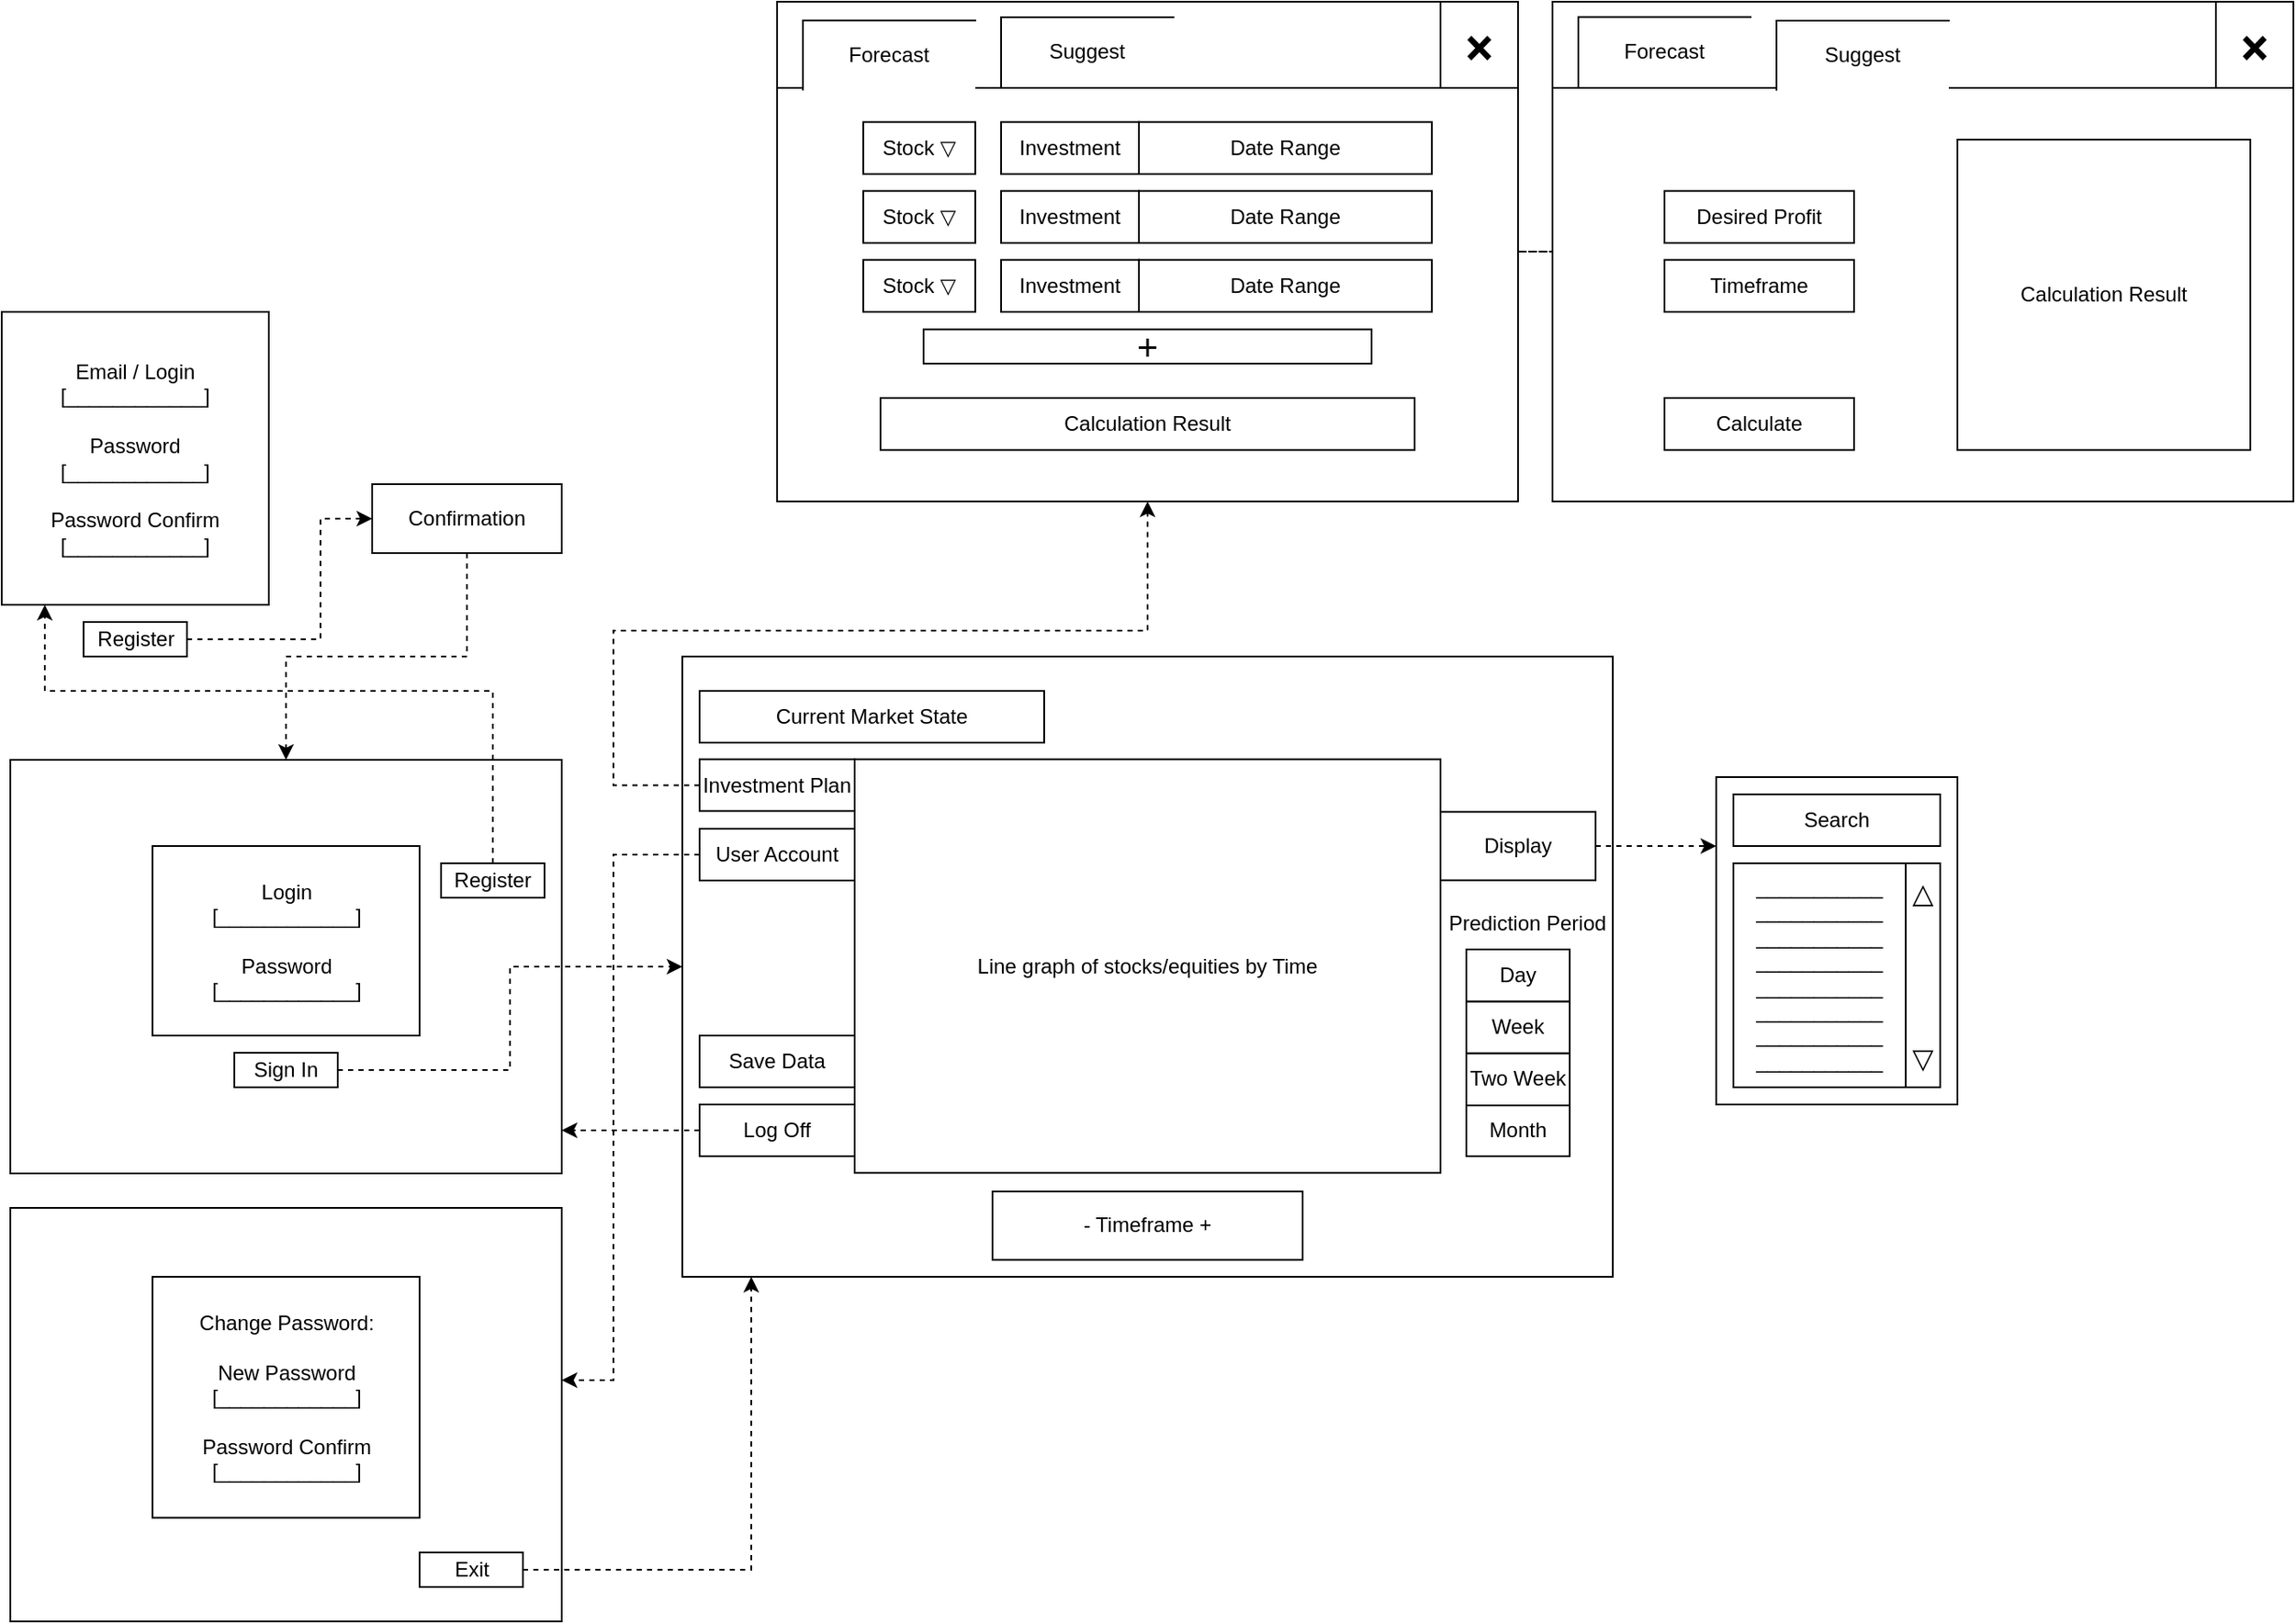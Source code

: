<mxfile version="12.6.5" type="device"><diagram id="kK3OiQNVyR1i0bnNllnc" name="Wireframes"><mxGraphModel dx="1086" dy="1307" grid="1" gridSize="10" guides="1" tooltips="1" connect="1" arrows="1" fold="1" page="1" pageScale="1" pageWidth="500" pageHeight="500" math="0" shadow="0"><root><mxCell id="0"/><mxCell id="1" parent="0"/><mxCell id="FoBaa8k5cQKH2N9itg3P-27" value="" style="rounded=0;whiteSpace=wrap;html=1;" parent="1" vertex="1"><mxGeometry x="150" y="420" width="320" height="240" as="geometry"/></mxCell><mxCell id="9jDJ3HsL0_QbVjvhmPQU-1" value="" style="rounded=0;whiteSpace=wrap;html=1;" parent="1" vertex="1"><mxGeometry x="150" y="160" width="320" height="240" as="geometry"/></mxCell><mxCell id="9jDJ3HsL0_QbVjvhmPQU-2" value="Login&lt;br&gt;[____________]&lt;br&gt;&lt;br&gt;Password&lt;br&gt;[____________]" style="rounded=0;whiteSpace=wrap;html=1;" parent="1" vertex="1"><mxGeometry x="232.5" y="210" width="155" height="110" as="geometry"/></mxCell><mxCell id="9jDJ3HsL0_QbVjvhmPQU-14" value="" style="rounded=0;whiteSpace=wrap;html=1;" parent="1" vertex="1"><mxGeometry x="540" y="100.0" width="540" height="360" as="geometry"/></mxCell><mxCell id="9jDJ3HsL0_QbVjvhmPQU-19" value="Line graph of stocks/equities by Time" style="rounded=0;whiteSpace=wrap;html=1;" parent="1" vertex="1"><mxGeometry x="640" y="159.68" width="340" height="240" as="geometry"/></mxCell><mxCell id="9jDJ3HsL0_QbVjvhmPQU-20" value="- Timeframe +" style="rounded=0;whiteSpace=wrap;html=1;" parent="1" vertex="1"><mxGeometry x="720" y="410.5" width="180" height="39.68" as="geometry"/></mxCell><mxCell id="FoBaa8k5cQKH2N9itg3P-18" style="edgeStyle=orthogonalEdgeStyle;rounded=0;orthogonalLoop=1;jettySize=auto;html=1;dashed=1;" parent="1" source="9jDJ3HsL0_QbVjvhmPQU-21" target="FoBaa8k5cQKH2N9itg3P-19" edge="1"><mxGeometry relative="1" as="geometry"><mxPoint x="1190" y="210.02" as="targetPoint"/><Array as="points"><mxPoint x="1130" y="210"/><mxPoint x="1130" y="210"/></Array></mxGeometry></mxCell><mxCell id="9jDJ3HsL0_QbVjvhmPQU-21" value="Display" style="rounded=0;whiteSpace=wrap;html=1;" parent="1" vertex="1"><mxGeometry x="980" y="190.18" width="90" height="39.68" as="geometry"/></mxCell><mxCell id="9jDJ3HsL0_QbVjvhmPQU-4" value="Current Market State" style="rounded=0;whiteSpace=wrap;html=1;" parent="1" vertex="1"><mxGeometry x="550" y="120" width="200" height="30" as="geometry"/></mxCell><mxCell id="0HzNB7DGUm3Bo9i2mbBa-11" style="edgeStyle=orthogonalEdgeStyle;rounded=0;orthogonalLoop=1;jettySize=auto;html=1;dashed=1;" parent="1" source="9jDJ3HsL0_QbVjvhmPQU-15" target="0HzNB7DGUm3Bo9i2mbBa-1" edge="1"><mxGeometry relative="1" as="geometry"><Array as="points"><mxPoint x="500" y="175"/><mxPoint x="500" y="85"/><mxPoint x="810" y="85"/></Array></mxGeometry></mxCell><mxCell id="9jDJ3HsL0_QbVjvhmPQU-15" value="Investment Plan" style="rounded=0;whiteSpace=wrap;html=1;" parent="1" vertex="1"><mxGeometry x="550" y="159.68" width="90" height="30" as="geometry"/></mxCell><mxCell id="FoBaa8k5cQKH2N9itg3P-13" style="edgeStyle=orthogonalEdgeStyle;rounded=0;orthogonalLoop=1;jettySize=auto;html=1;dashed=1;" parent="1" source="9jDJ3HsL0_QbVjvhmPQU-16" target="FoBaa8k5cQKH2N9itg3P-27" edge="1"><mxGeometry relative="1" as="geometry"><mxPoint x="500" y="530" as="targetPoint"/><Array as="points"><mxPoint x="500" y="215"/><mxPoint x="500" y="520"/></Array></mxGeometry></mxCell><mxCell id="9jDJ3HsL0_QbVjvhmPQU-16" value="User Account" style="rounded=0;whiteSpace=wrap;html=1;" parent="1" vertex="1"><mxGeometry x="550" y="200" width="90" height="30" as="geometry"/></mxCell><mxCell id="FoBaa8k5cQKH2N9itg3P-17" style="edgeStyle=orthogonalEdgeStyle;rounded=0;orthogonalLoop=1;jettySize=auto;html=1;dashed=1;" parent="1" source="9jDJ3HsL0_QbVjvhmPQU-17" target="9jDJ3HsL0_QbVjvhmPQU-1" edge="1"><mxGeometry relative="1" as="geometry"><Array as="points"><mxPoint x="530" y="375"/><mxPoint x="530" y="375"/></Array></mxGeometry></mxCell><mxCell id="9jDJ3HsL0_QbVjvhmPQU-17" value="Log Off" style="rounded=0;whiteSpace=wrap;html=1;" parent="1" vertex="1"><mxGeometry x="550" y="360" width="90" height="30" as="geometry"/></mxCell><mxCell id="FoBaa8k5cQKH2N9itg3P-2" value="Email / Login&lt;br&gt;[____________]&lt;br&gt;&lt;br&gt;Password&lt;br&gt;[____________]&lt;br&gt;&lt;br&gt;Password Confirm&lt;br&gt;[____________]" style="rounded=0;whiteSpace=wrap;html=1;" parent="1" vertex="1"><mxGeometry x="145" y="-100" width="155" height="170" as="geometry"/></mxCell><mxCell id="FoBaa8k5cQKH2N9itg3P-8" style="edgeStyle=orthogonalEdgeStyle;rounded=0;orthogonalLoop=1;jettySize=auto;html=1;dashed=1;" parent="1" source="FoBaa8k5cQKH2N9itg3P-4" target="FoBaa8k5cQKH2N9itg3P-2" edge="1"><mxGeometry relative="1" as="geometry"><Array as="points"><mxPoint x="430" y="120"/><mxPoint x="170" y="120"/></Array></mxGeometry></mxCell><mxCell id="FoBaa8k5cQKH2N9itg3P-4" value="Register" style="rounded=0;whiteSpace=wrap;html=1;" parent="1" vertex="1"><mxGeometry x="400" y="220" width="60" height="20" as="geometry"/></mxCell><mxCell id="FoBaa8k5cQKH2N9itg3P-7" style="edgeStyle=orthogonalEdgeStyle;rounded=0;orthogonalLoop=1;jettySize=auto;html=1;dashed=1;" parent="1" source="FoBaa8k5cQKH2N9itg3P-6" target="9jDJ3HsL0_QbVjvhmPQU-14" edge="1"><mxGeometry relative="1" as="geometry"/></mxCell><mxCell id="FoBaa8k5cQKH2N9itg3P-6" value="Sign In" style="rounded=0;whiteSpace=wrap;html=1;" parent="1" vertex="1"><mxGeometry x="280" y="330" width="60" height="20" as="geometry"/></mxCell><mxCell id="FoBaa8k5cQKH2N9itg3P-11" style="edgeStyle=orthogonalEdgeStyle;rounded=0;orthogonalLoop=1;jettySize=auto;html=1;dashed=1;" parent="1" source="FoBaa8k5cQKH2N9itg3P-9" target="FoBaa8k5cQKH2N9itg3P-10" edge="1"><mxGeometry relative="1" as="geometry"><Array as="points"><mxPoint x="330" y="90"/><mxPoint x="330" y="20"/></Array></mxGeometry></mxCell><mxCell id="FoBaa8k5cQKH2N9itg3P-9" value="Register" style="rounded=0;whiteSpace=wrap;html=1;" parent="1" vertex="1"><mxGeometry x="192.5" y="80" width="60" height="20" as="geometry"/></mxCell><mxCell id="FoBaa8k5cQKH2N9itg3P-12" style="edgeStyle=orthogonalEdgeStyle;rounded=0;orthogonalLoop=1;jettySize=auto;html=1;dashed=1;" parent="1" source="FoBaa8k5cQKH2N9itg3P-10" target="9jDJ3HsL0_QbVjvhmPQU-1" edge="1"><mxGeometry relative="1" as="geometry"/></mxCell><mxCell id="FoBaa8k5cQKH2N9itg3P-10" value="Confirmation" style="rounded=0;whiteSpace=wrap;html=1;" parent="1" vertex="1"><mxGeometry x="360" width="110" height="40" as="geometry"/></mxCell><mxCell id="FoBaa8k5cQKH2N9itg3P-19" value="" style="rounded=0;whiteSpace=wrap;html=1;" parent="1" vertex="1"><mxGeometry x="1140" y="170" width="140" height="190" as="geometry"/></mxCell><mxCell id="FoBaa8k5cQKH2N9itg3P-20" value="Search" style="rounded=0;whiteSpace=wrap;html=1;" parent="1" vertex="1"><mxGeometry x="1150" y="180" width="120" height="30" as="geometry"/></mxCell><mxCell id="FoBaa8k5cQKH2N9itg3P-21" value="___________&lt;br&gt;___________&lt;br&gt;___________&lt;br&gt;___________&lt;br&gt;___________&lt;br&gt;___________&lt;br&gt;___________&lt;br&gt;___________&lt;br&gt;" style="rounded=0;whiteSpace=wrap;html=1;verticalAlign=top;" parent="1" vertex="1"><mxGeometry x="1150" y="220" width="100" height="130" as="geometry"/></mxCell><mxCell id="FoBaa8k5cQKH2N9itg3P-22" value="&lt;font style=&quot;font-size: 16px&quot;&gt;&lt;span style=&quot;font-family: &amp;#34;verdana&amp;#34; , sans-serif ; text-align: left ; background-color: rgb(255 , 255 , 255)&quot;&gt;△&lt;/span&gt;&lt;br&gt;&lt;br&gt;&lt;br&gt;&lt;br&gt;&lt;br&gt;&lt;span style=&quot;font-family: &amp;#34;verdana&amp;#34; , sans-serif ; text-align: left ; background-color: rgb(255 , 255 , 255)&quot;&gt;▽&lt;/span&gt;&lt;/font&gt;" style="rounded=0;whiteSpace=wrap;html=1;" parent="1" vertex="1"><mxGeometry x="1250" y="220" width="20" height="130" as="geometry"/></mxCell><mxCell id="FoBaa8k5cQKH2N9itg3P-25" value="Change Password:&lt;br&gt;&lt;br&gt;New Password&lt;br&gt;[____________]&lt;br&gt;&lt;br&gt;Password Confirm&lt;br&gt;[____________]" style="rounded=0;whiteSpace=wrap;html=1;" parent="1" vertex="1"><mxGeometry x="232.5" y="460" width="155" height="139.82" as="geometry"/></mxCell><mxCell id="FoBaa8k5cQKH2N9itg3P-28" style="edgeStyle=orthogonalEdgeStyle;rounded=0;orthogonalLoop=1;jettySize=auto;html=1;dashed=1;" parent="1" source="FoBaa8k5cQKH2N9itg3P-26" target="9jDJ3HsL0_QbVjvhmPQU-14" edge="1"><mxGeometry relative="1" as="geometry"><Array as="points"><mxPoint x="580" y="630"/></Array></mxGeometry></mxCell><mxCell id="FoBaa8k5cQKH2N9itg3P-26" value="Exit" style="rounded=0;whiteSpace=wrap;html=1;" parent="1" vertex="1"><mxGeometry x="387.5" y="620" width="60" height="20" as="geometry"/></mxCell><mxCell id="0HzNB7DGUm3Bo9i2mbBa-75" style="edgeStyle=orthogonalEdgeStyle;rounded=0;orthogonalLoop=1;jettySize=auto;html=1;dashed=1;endArrow=none;endFill=0;" parent="1" source="0HzNB7DGUm3Bo9i2mbBa-1" target="0HzNB7DGUm3Bo9i2mbBa-18" edge="1"><mxGeometry relative="1" as="geometry"/></mxCell><mxCell id="0HzNB7DGUm3Bo9i2mbBa-1" value="" style="rounded=0;whiteSpace=wrap;html=1;" parent="1" vertex="1"><mxGeometry x="595" y="-280" width="430" height="290" as="geometry"/></mxCell><mxCell id="0HzNB7DGUm3Bo9i2mbBa-2" value="Week" style="rounded=0;whiteSpace=wrap;html=1;" parent="1" vertex="1"><mxGeometry x="995" y="300.18" width="60" height="30.18" as="geometry"/></mxCell><mxCell id="0HzNB7DGUm3Bo9i2mbBa-3" value="Day" style="rounded=0;whiteSpace=wrap;html=1;" parent="1" vertex="1"><mxGeometry x="995" y="270.0" width="60" height="30.18" as="geometry"/></mxCell><mxCell id="0HzNB7DGUm3Bo9i2mbBa-4" value="Prediction Period" style="text;html=1;verticalAlign=middle;align=center;" parent="1" vertex="1"><mxGeometry x="980" y="240" width="100" height="30" as="geometry"/></mxCell><mxCell id="0HzNB7DGUm3Bo9i2mbBa-6" value="Month" style="rounded=0;whiteSpace=wrap;html=1;" parent="1" vertex="1"><mxGeometry x="995" y="359.82" width="60" height="30.18" as="geometry"/></mxCell><mxCell id="0HzNB7DGUm3Bo9i2mbBa-7" value="Calculation Result" style="rounded=0;whiteSpace=wrap;html=1;" parent="1" vertex="1"><mxGeometry x="655" y="-50" width="310" height="30.18" as="geometry"/></mxCell><mxCell id="0HzNB7DGUm3Bo9i2mbBa-9" value="Two Week" style="rounded=0;whiteSpace=wrap;html=1;" parent="1" vertex="1"><mxGeometry x="995" y="330.36" width="60" height="30.18" as="geometry"/></mxCell><mxCell id="0HzNB7DGUm3Bo9i2mbBa-10" value="Save Data" style="rounded=0;whiteSpace=wrap;html=1;" parent="1" vertex="1"><mxGeometry x="550" y="320" width="90" height="30" as="geometry"/></mxCell><mxCell id="0HzNB7DGUm3Bo9i2mbBa-12" value="Stock&amp;nbsp;&lt;span style=&quot;font-family: &amp;#34;verdana&amp;#34; , sans-serif ; text-align: left ; background-color: rgb(255 , 255 , 255)&quot;&gt;&lt;font style=&quot;font-size: 12px&quot;&gt;▽&lt;/font&gt;&lt;/span&gt;" style="rounded=0;whiteSpace=wrap;html=1;" parent="1" vertex="1"><mxGeometry x="645" y="-210.18" width="65" height="30.18" as="geometry"/></mxCell><mxCell id="0HzNB7DGUm3Bo9i2mbBa-13" value="Investment" style="rounded=0;whiteSpace=wrap;html=1;" parent="1" vertex="1"><mxGeometry x="725" y="-210.18" width="80" height="30.18" as="geometry"/></mxCell><mxCell id="0HzNB7DGUm3Bo9i2mbBa-14" value="Date Range" style="rounded=0;whiteSpace=wrap;html=1;" parent="1" vertex="1"><mxGeometry x="805" y="-210.18" width="170" height="30.18" as="geometry"/></mxCell><mxCell id="0HzNB7DGUm3Bo9i2mbBa-18" value="" style="rounded=0;whiteSpace=wrap;html=1;" parent="1" vertex="1"><mxGeometry x="1045" y="-280" width="430" height="290" as="geometry"/></mxCell><mxCell id="0HzNB7DGUm3Bo9i2mbBa-19" value="Stock&amp;nbsp;&lt;span style=&quot;font-family: &amp;#34;verdana&amp;#34; , sans-serif ; text-align: left ; background-color: rgb(255 , 255 , 255)&quot;&gt;&lt;font style=&quot;font-size: 12px&quot;&gt;▽&lt;/font&gt;&lt;/span&gt;" style="rounded=0;whiteSpace=wrap;html=1;" parent="1" vertex="1"><mxGeometry x="645" y="-170.18" width="65" height="30.18" as="geometry"/></mxCell><mxCell id="0HzNB7DGUm3Bo9i2mbBa-20" value="Investment" style="rounded=0;whiteSpace=wrap;html=1;" parent="1" vertex="1"><mxGeometry x="725" y="-170.18" width="80" height="30.18" as="geometry"/></mxCell><mxCell id="0HzNB7DGUm3Bo9i2mbBa-21" value="Date Range" style="rounded=0;whiteSpace=wrap;html=1;" parent="1" vertex="1"><mxGeometry x="805" y="-170.18" width="170" height="30.18" as="geometry"/></mxCell><mxCell id="0HzNB7DGUm3Bo9i2mbBa-22" value="Stock&amp;nbsp;&lt;span style=&quot;font-family: &amp;#34;verdana&amp;#34; , sans-serif ; text-align: left ; background-color: rgb(255 , 255 , 255)&quot;&gt;&lt;font style=&quot;font-size: 12px&quot;&gt;▽&lt;/font&gt;&lt;/span&gt;" style="rounded=0;whiteSpace=wrap;html=1;" parent="1" vertex="1"><mxGeometry x="645" y="-130.18" width="65" height="30.18" as="geometry"/></mxCell><mxCell id="0HzNB7DGUm3Bo9i2mbBa-23" value="Investment" style="rounded=0;whiteSpace=wrap;html=1;" parent="1" vertex="1"><mxGeometry x="725" y="-130.18" width="80" height="30.18" as="geometry"/></mxCell><mxCell id="0HzNB7DGUm3Bo9i2mbBa-24" value="Date Range" style="rounded=0;whiteSpace=wrap;html=1;" parent="1" vertex="1"><mxGeometry x="805" y="-130.18" width="170" height="30.18" as="geometry"/></mxCell><mxCell id="0HzNB7DGUm3Bo9i2mbBa-25" value="&lt;font style=&quot;font-size: 21px&quot;&gt;+&lt;/font&gt;" style="rounded=0;whiteSpace=wrap;html=1;align=center;" parent="1" vertex="1"><mxGeometry x="680" y="-89.82" width="260" height="19.82" as="geometry"/></mxCell><mxCell id="0HzNB7DGUm3Bo9i2mbBa-26" value="" style="rounded=0;whiteSpace=wrap;html=1;" parent="1" vertex="1"><mxGeometry x="595" y="-280" width="430" height="50" as="geometry"/></mxCell><mxCell id="0HzNB7DGUm3Bo9i2mbBa-62" value="Forecast" style="shape=partialRectangle;whiteSpace=wrap;html=1;bottom=0;right=0;fillColor=#ffffff;align=center;" parent="1" vertex="1"><mxGeometry x="610" y="-269.18" width="100" height="40.18" as="geometry"/></mxCell><mxCell id="0HzNB7DGUm3Bo9i2mbBa-63" value="Suggest" style="shape=partialRectangle;whiteSpace=wrap;html=1;bottom=0;right=0;fillColor=#ffffff;align=center;" parent="1" vertex="1"><mxGeometry x="725" y="-271" width="100" height="40.18" as="geometry"/></mxCell><mxCell id="0HzNB7DGUm3Bo9i2mbBa-65" value="&lt;a href=&quot;https://graphemica.com/%E2%9D%8C&quot; style=&quot;font-size: small ; outline: 0px ; font-family: &amp;#34;arial&amp;#34; , sans-serif ; text-align: left ; background-color: rgb(255 , 255 , 255)&quot;&gt;&lt;h3 class=&quot;LC20lb DKV0Md&quot; style=&quot;font-size: 20px ; font-weight: normal ; margin: 0px 0px 3px ; padding: 5px 0px 0px ; display: inline-block ; line-height: 1.3&quot;&gt;&lt;font color=&quot;#000000&quot;&gt;❌&lt;/font&gt;&lt;/h3&gt;&lt;/a&gt;" style="rounded=0;whiteSpace=wrap;html=1;" parent="1" vertex="1"><mxGeometry x="980" y="-280" width="45" height="50" as="geometry"/></mxCell><mxCell id="0HzNB7DGUm3Bo9i2mbBa-66" value="" style="rounded=0;whiteSpace=wrap;html=1;" parent="1" vertex="1"><mxGeometry x="1045" y="-280" width="430" height="50" as="geometry"/></mxCell><mxCell id="0HzNB7DGUm3Bo9i2mbBa-67" value="Forecast" style="shape=partialRectangle;whiteSpace=wrap;html=1;bottom=0;right=0;fillColor=#ffffff;align=center;" parent="1" vertex="1"><mxGeometry x="1060" y="-271.18" width="100" height="40.18" as="geometry"/></mxCell><mxCell id="0HzNB7DGUm3Bo9i2mbBa-68" value="Suggest" style="shape=partialRectangle;whiteSpace=wrap;html=1;bottom=0;right=0;fillColor=#ffffff;align=center;" parent="1" vertex="1"><mxGeometry x="1175" y="-269" width="100" height="40.18" as="geometry"/></mxCell><mxCell id="0HzNB7DGUm3Bo9i2mbBa-69" value="&lt;a href=&quot;https://graphemica.com/%E2%9D%8C&quot; style=&quot;font-size: small ; outline: 0px ; font-family: &amp;quot;arial&amp;quot; , sans-serif ; text-align: left ; background-color: rgb(255 , 255 , 255)&quot;&gt;&lt;h3 class=&quot;LC20lb DKV0Md&quot; style=&quot;font-size: 20px ; font-weight: normal ; margin: 0px 0px 3px ; padding: 5px 0px 0px ; display: inline-block ; line-height: 1.3&quot;&gt;&lt;font color=&quot;#000000&quot;&gt;❌&lt;/font&gt;&lt;/h3&gt;&lt;/a&gt;" style="rounded=0;whiteSpace=wrap;html=1;" parent="1" vertex="1"><mxGeometry x="1430" y="-280" width="45" height="50" as="geometry"/></mxCell><mxCell id="0HzNB7DGUm3Bo9i2mbBa-70" value="Calculation Result" style="rounded=0;whiteSpace=wrap;html=1;" parent="1" vertex="1"><mxGeometry x="1280" y="-200" width="170" height="180.18" as="geometry"/></mxCell><mxCell id="0HzNB7DGUm3Bo9i2mbBa-71" value="Calculate" style="rounded=0;whiteSpace=wrap;html=1;" parent="1" vertex="1"><mxGeometry x="1110" y="-50" width="110" height="30.18" as="geometry"/></mxCell><mxCell id="0HzNB7DGUm3Bo9i2mbBa-72" value="Timeframe" style="rounded=0;whiteSpace=wrap;html=1;" parent="1" vertex="1"><mxGeometry x="1110" y="-130.18" width="110" height="30.18" as="geometry"/></mxCell><mxCell id="0HzNB7DGUm3Bo9i2mbBa-73" value="Desired Profit" style="rounded=0;whiteSpace=wrap;html=1;" parent="1" vertex="1"><mxGeometry x="1110" y="-170.18" width="110" height="30.18" as="geometry"/></mxCell></root></mxGraphModel></diagram></mxfile>